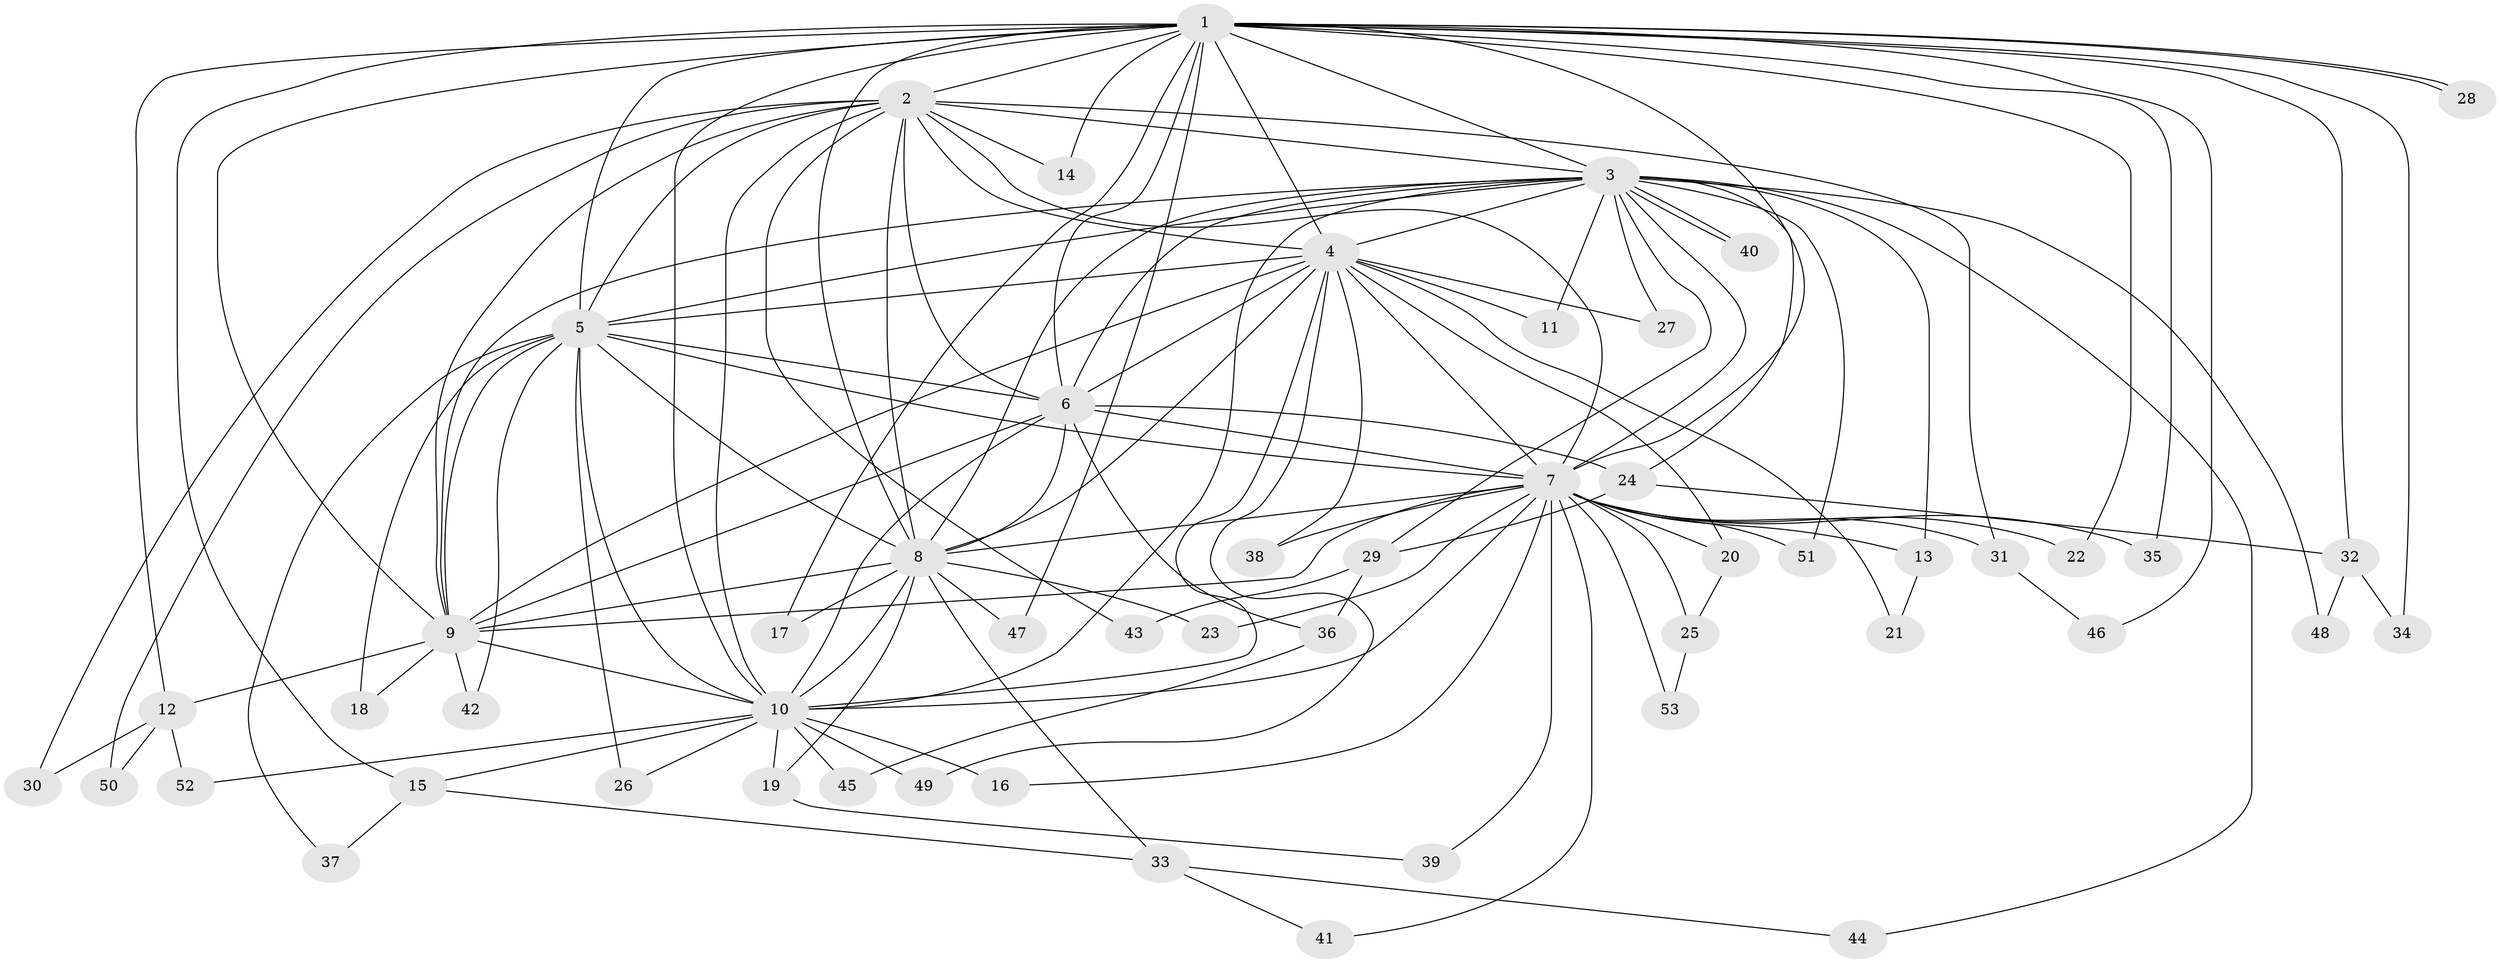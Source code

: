 // Generated by graph-tools (version 1.1) at 2025/34/03/09/25 02:34:53]
// undirected, 53 vertices, 131 edges
graph export_dot {
graph [start="1"]
  node [color=gray90,style=filled];
  1;
  2;
  3;
  4;
  5;
  6;
  7;
  8;
  9;
  10;
  11;
  12;
  13;
  14;
  15;
  16;
  17;
  18;
  19;
  20;
  21;
  22;
  23;
  24;
  25;
  26;
  27;
  28;
  29;
  30;
  31;
  32;
  33;
  34;
  35;
  36;
  37;
  38;
  39;
  40;
  41;
  42;
  43;
  44;
  45;
  46;
  47;
  48;
  49;
  50;
  51;
  52;
  53;
  1 -- 2;
  1 -- 3;
  1 -- 4;
  1 -- 5;
  1 -- 6;
  1 -- 7;
  1 -- 8;
  1 -- 9;
  1 -- 10;
  1 -- 12;
  1 -- 14;
  1 -- 15;
  1 -- 17;
  1 -- 22;
  1 -- 28;
  1 -- 28;
  1 -- 32;
  1 -- 34;
  1 -- 35;
  1 -- 46;
  1 -- 47;
  2 -- 3;
  2 -- 4;
  2 -- 5;
  2 -- 6;
  2 -- 7;
  2 -- 8;
  2 -- 9;
  2 -- 10;
  2 -- 14;
  2 -- 30;
  2 -- 31;
  2 -- 43;
  2 -- 50;
  3 -- 4;
  3 -- 5;
  3 -- 6;
  3 -- 7;
  3 -- 8;
  3 -- 9;
  3 -- 10;
  3 -- 11;
  3 -- 13;
  3 -- 24;
  3 -- 27;
  3 -- 29;
  3 -- 40;
  3 -- 40;
  3 -- 44;
  3 -- 48;
  3 -- 51;
  4 -- 5;
  4 -- 6;
  4 -- 7;
  4 -- 8;
  4 -- 9;
  4 -- 10;
  4 -- 11;
  4 -- 20;
  4 -- 21;
  4 -- 27;
  4 -- 38;
  4 -- 49;
  5 -- 6;
  5 -- 7;
  5 -- 8;
  5 -- 9;
  5 -- 10;
  5 -- 18;
  5 -- 26;
  5 -- 37;
  5 -- 42;
  6 -- 7;
  6 -- 8;
  6 -- 9;
  6 -- 10;
  6 -- 24;
  6 -- 36;
  7 -- 8;
  7 -- 9;
  7 -- 10;
  7 -- 13;
  7 -- 16;
  7 -- 20;
  7 -- 22;
  7 -- 23;
  7 -- 25;
  7 -- 31;
  7 -- 35;
  7 -- 38;
  7 -- 39;
  7 -- 41;
  7 -- 51;
  7 -- 53;
  8 -- 9;
  8 -- 10;
  8 -- 17;
  8 -- 19;
  8 -- 23;
  8 -- 33;
  8 -- 47;
  9 -- 10;
  9 -- 12;
  9 -- 18;
  9 -- 42;
  10 -- 15;
  10 -- 16;
  10 -- 19;
  10 -- 26;
  10 -- 45;
  10 -- 49;
  10 -- 52;
  12 -- 30;
  12 -- 50;
  12 -- 52;
  13 -- 21;
  15 -- 33;
  15 -- 37;
  19 -- 39;
  20 -- 25;
  24 -- 29;
  24 -- 32;
  25 -- 53;
  29 -- 36;
  29 -- 43;
  31 -- 46;
  32 -- 34;
  32 -- 48;
  33 -- 41;
  33 -- 44;
  36 -- 45;
}
